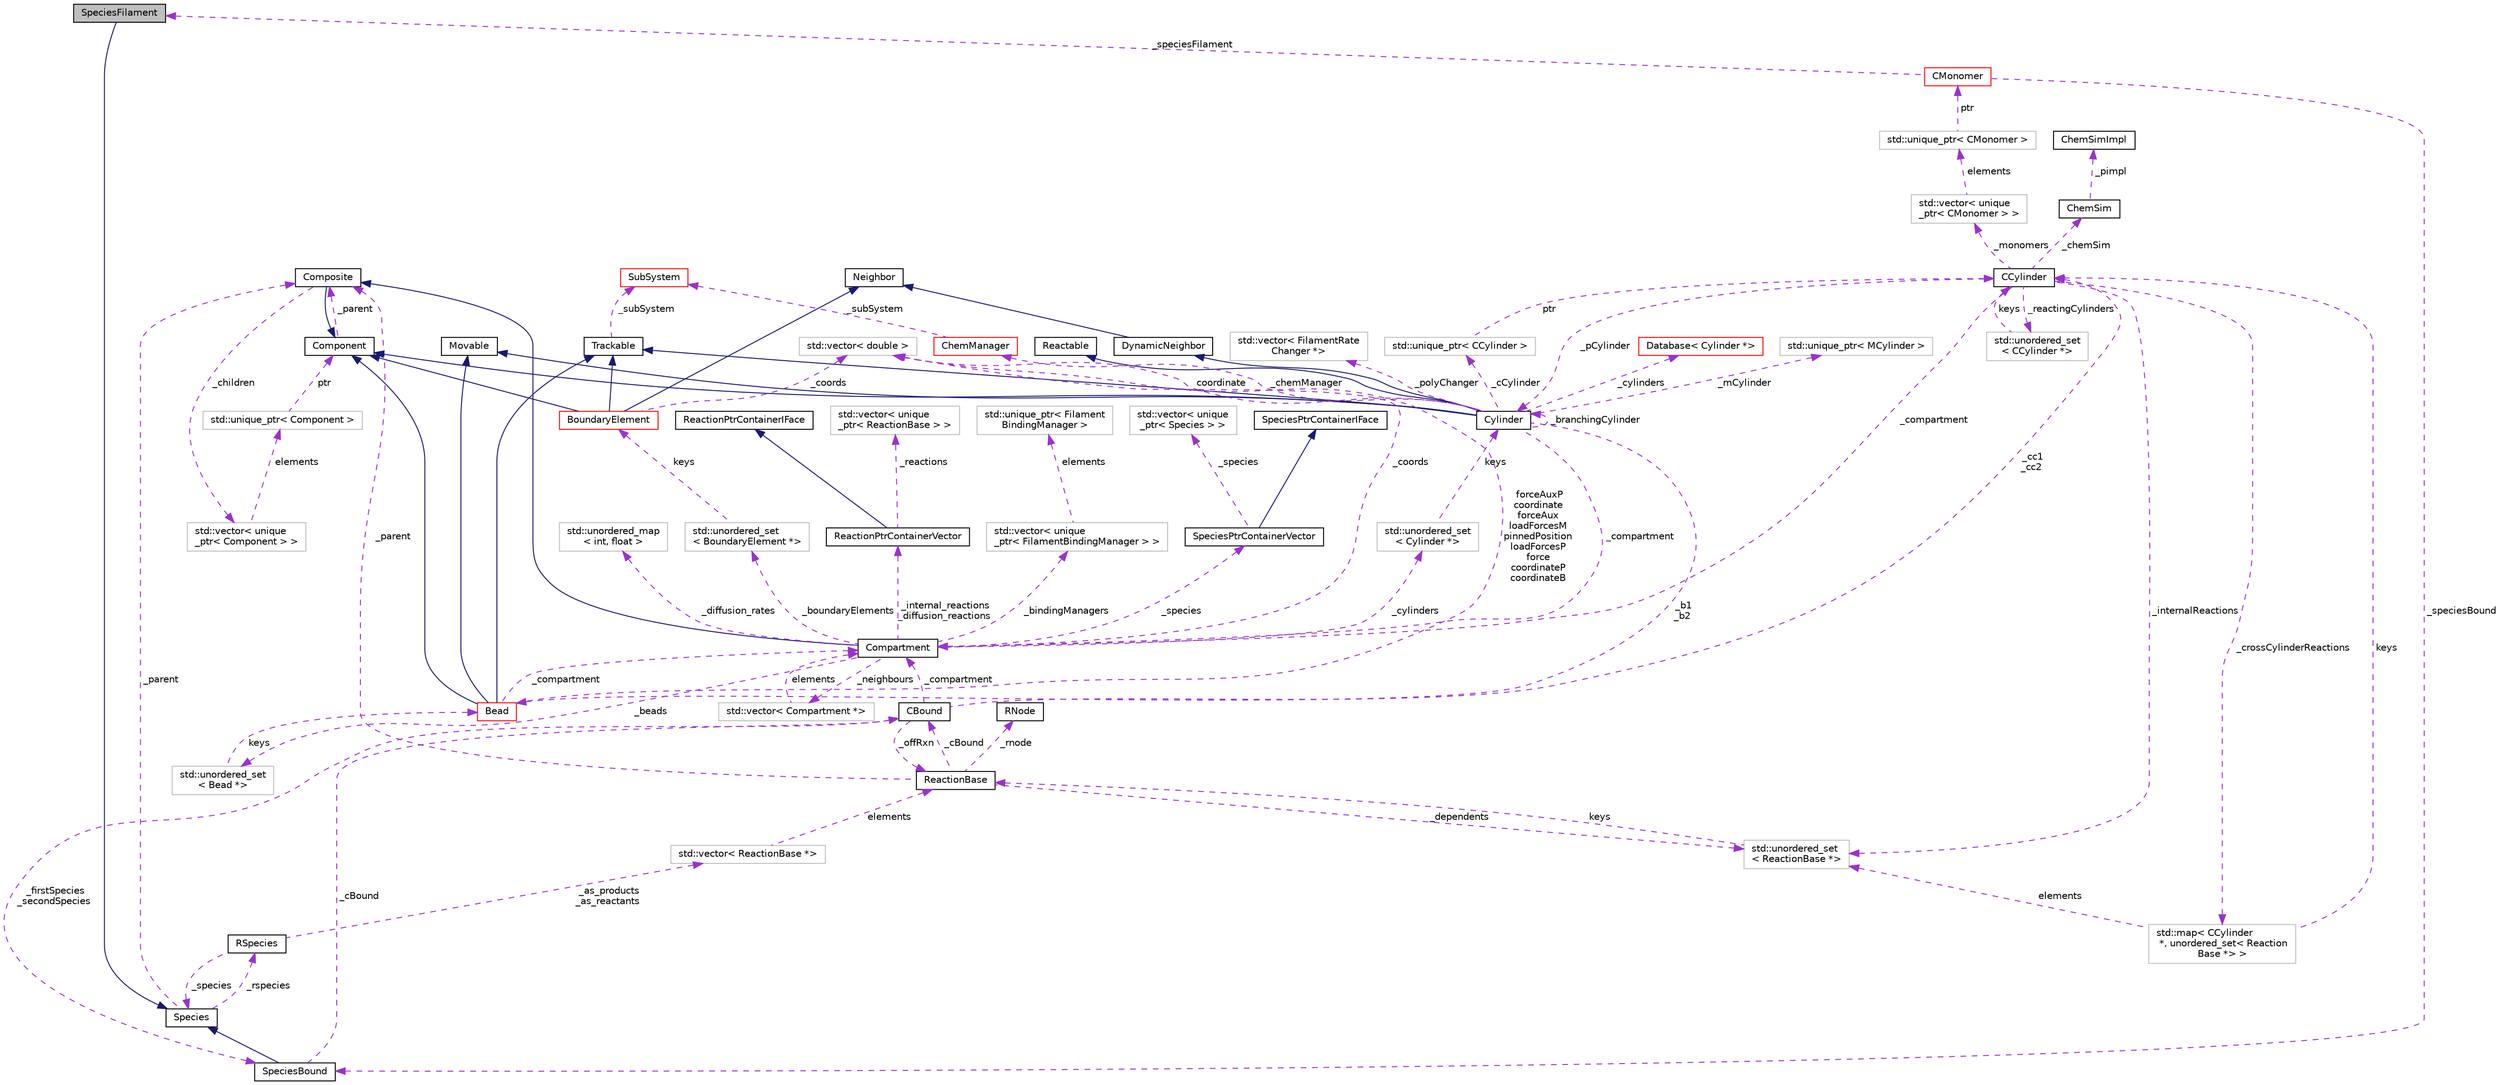 digraph "SpeciesFilament"
{
 // INTERACTIVE_SVG=YES
  edge [fontname="Helvetica",fontsize="10",labelfontname="Helvetica",labelfontsize="10"];
  node [fontname="Helvetica",fontsize="10",shape=record];
  Node4 [label="SpeciesFilament",height=0.2,width=0.4,color="black", fillcolor="grey75", style="filled", fontcolor="black"];
  Node5 -> Node4 [dir="back",color="midnightblue",fontsize="10",style="solid",fontname="Helvetica"];
  Node5 [label="Species",height=0.2,width=0.4,color="black", fillcolor="white", style="filled",URL="$classSpecies.html",tooltip="Represents chemical molecules, tracks their copy number and can be used in Reactions. "];
  Node6 -> Node5 [dir="back",color="darkorchid3",fontsize="10",style="dashed",label=" _rspecies" ,fontname="Helvetica"];
  Node6 [label="RSpecies",height=0.2,width=0.4,color="black", fillcolor="white", style="filled",URL="$classRSpecies.html",tooltip="Represents the reactive aspect of chemical molecules. "];
  Node7 -> Node6 [dir="back",color="darkorchid3",fontsize="10",style="dashed",label=" _as_products\n_as_reactants" ,fontname="Helvetica"];
  Node7 [label="std::vector\< ReactionBase *\>",height=0.2,width=0.4,color="grey75", fillcolor="white", style="filled"];
  Node8 -> Node7 [dir="back",color="darkorchid3",fontsize="10",style="dashed",label=" elements" ,fontname="Helvetica"];
  Node8 [label="ReactionBase",height=0.2,width=0.4,color="black", fillcolor="white", style="filled",URL="$classReactionBase.html",tooltip="Represents an abstract interface for simple chemical reactions of the form A + B -> C..."];
  Node9 -> Node8 [dir="back",color="darkorchid3",fontsize="10",style="dashed",label=" _parent" ,fontname="Helvetica"];
  Node9 [label="Composite",height=0.2,width=0.4,color="black", fillcolor="white", style="filled",URL="$classComposite.html",tooltip="The aggregating class for the Composite pattern. "];
  Node10 -> Node9 [dir="back",color="midnightblue",fontsize="10",style="solid",fontname="Helvetica"];
  Node10 [label="Component",height=0.2,width=0.4,color="black", fillcolor="white", style="filled",URL="$classComponent.html",tooltip="The base class for the Composite pattern hieararchy. "];
  Node9 -> Node10 [dir="back",color="darkorchid3",fontsize="10",style="dashed",label=" _parent" ,fontname="Helvetica"];
  Node11 -> Node9 [dir="back",color="darkorchid3",fontsize="10",style="dashed",label=" _children" ,fontname="Helvetica"];
  Node11 [label="std::vector\< unique\l_ptr\< Component \> \>",height=0.2,width=0.4,color="grey75", fillcolor="white", style="filled"];
  Node12 -> Node11 [dir="back",color="darkorchid3",fontsize="10",style="dashed",label=" elements" ,fontname="Helvetica"];
  Node12 [label="std::unique_ptr\< Component \>",height=0.2,width=0.4,color="grey75", fillcolor="white", style="filled"];
  Node10 -> Node12 [dir="back",color="darkorchid3",fontsize="10",style="dashed",label=" ptr" ,fontname="Helvetica"];
  Node13 -> Node8 [dir="back",color="darkorchid3",fontsize="10",style="dashed",label=" _dependents" ,fontname="Helvetica"];
  Node13 [label="std::unordered_set\l\< ReactionBase *\>",height=0.2,width=0.4,color="grey75", fillcolor="white", style="filled"];
  Node8 -> Node13 [dir="back",color="darkorchid3",fontsize="10",style="dashed",label=" keys" ,fontname="Helvetica"];
  Node14 -> Node8 [dir="back",color="darkorchid3",fontsize="10",style="dashed",label=" _cBound" ,fontname="Helvetica"];
  Node14 [label="CBound",height=0.2,width=0.4,color="black", fillcolor="white", style="filled",URL="$classCBound.html",tooltip="Represents a chemical object that is bound to a Filament. "];
  Node15 -> Node14 [dir="back",color="darkorchid3",fontsize="10",style="dashed",label=" _cc1\n_cc2" ,fontname="Helvetica"];
  Node15 [label="CCylinder",height=0.2,width=0.4,color="black", fillcolor="white", style="filled",URL="$classCCylinder.html",tooltip="Holds all CMonomers and Reactions associated with it. "];
  Node16 -> Node15 [dir="back",color="darkorchid3",fontsize="10",style="dashed",label=" _crossCylinderReactions" ,fontname="Helvetica"];
  Node16 [label="std::map\< CCylinder\l *, unordered_set\< Reaction\lBase *\> \>",height=0.2,width=0.4,color="grey75", fillcolor="white", style="filled"];
  Node15 -> Node16 [dir="back",color="darkorchid3",fontsize="10",style="dashed",label=" keys" ,fontname="Helvetica"];
  Node13 -> Node16 [dir="back",color="darkorchid3",fontsize="10",style="dashed",label=" elements" ,fontname="Helvetica"];
  Node17 -> Node15 [dir="back",color="darkorchid3",fontsize="10",style="dashed",label=" _monomers" ,fontname="Helvetica"];
  Node17 [label="std::vector\< unique\l_ptr\< CMonomer \> \>",height=0.2,width=0.4,color="grey75", fillcolor="white", style="filled"];
  Node18 -> Node17 [dir="back",color="darkorchid3",fontsize="10",style="dashed",label=" elements" ,fontname="Helvetica"];
  Node18 [label="std::unique_ptr\< CMonomer \>",height=0.2,width=0.4,color="grey75", fillcolor="white", style="filled"];
  Node19 -> Node18 [dir="back",color="darkorchid3",fontsize="10",style="dashed",label=" ptr" ,fontname="Helvetica"];
  Node19 [label="CMonomer",height=0.2,width=0.4,color="red", fillcolor="white", style="filled",URL="$classCMonomer.html",tooltip="Represents a container for all Species that could be contained in a particular filament element at a ..."];
  Node4 -> Node19 [dir="back",color="darkorchid3",fontsize="10",style="dashed",label=" _speciesFilament" ,fontname="Helvetica"];
  Node22 -> Node19 [dir="back",color="darkorchid3",fontsize="10",style="dashed",label=" _speciesBound" ,fontname="Helvetica"];
  Node22 [label="SpeciesBound",height=0.2,width=0.4,color="black", fillcolor="white", style="filled",URL="$classSpeciesBound.html",tooltip="Used for species that can be bound to a Filament. "];
  Node5 -> Node22 [dir="back",color="midnightblue",fontsize="10",style="solid",fontname="Helvetica"];
  Node14 -> Node22 [dir="back",color="darkorchid3",fontsize="10",style="dashed",label=" _cBound" ,fontname="Helvetica"];
  Node23 -> Node15 [dir="back",color="darkorchid3",fontsize="10",style="dashed",label=" _pCylinder" ,fontname="Helvetica"];
  Node23 [label="Cylinder",height=0.2,width=0.4,color="black", fillcolor="white", style="filled",URL="$classCylinder.html",tooltip="A container to store a MCylinder and CCylinder. "];
  Node10 -> Node23 [dir="back",color="midnightblue",fontsize="10",style="solid",fontname="Helvetica"];
  Node24 -> Node23 [dir="back",color="midnightblue",fontsize="10",style="solid",fontname="Helvetica"];
  Node24 [label="Trackable",height=0.2,width=0.4,color="black", fillcolor="white", style="filled",URL="$classTrackable.html",tooltip="An abstract base class for a trackable object in the SubSystem. "];
  Node25 -> Node24 [dir="back",color="darkorchid3",fontsize="10",style="dashed",label=" _subSystem" ,fontname="Helvetica"];
  Node25 [label="SubSystem",height=0.2,width=0.4,color="red", fillcolor="white", style="filled",URL="$classSubSystem.html",tooltip="Manages all Movables and Reactables. "];
  Node27 -> Node23 [dir="back",color="midnightblue",fontsize="10",style="solid",fontname="Helvetica"];
  Node27 [label="Movable",height=0.2,width=0.4,color="black", fillcolor="white", style="filled",URL="$classMovable.html",tooltip="An abstract base class for a movable element in the SubSystem. "];
  Node29 -> Node23 [dir="back",color="midnightblue",fontsize="10",style="solid",fontname="Helvetica"];
  Node29 [label="Reactable",height=0.2,width=0.4,color="black", fillcolor="white", style="filled",URL="$classReactable.html",tooltip="An abstract base class for a reactable element in the SubSystem. "];
  Node63 -> Node23 [dir="back",color="midnightblue",fontsize="10",style="solid",fontname="Helvetica"];
  Node63 [label="DynamicNeighbor",height=0.2,width=0.4,color="black", fillcolor="white", style="filled",URL="$classDynamicNeighbor.html",tooltip="An abstract base class for any element that can be added or removed from a NeighborList dynamically a..."];
  Node37 -> Node63 [dir="back",color="midnightblue",fontsize="10",style="solid",fontname="Helvetica"];
  Node37 [label="Neighbor",height=0.2,width=0.4,color="black", fillcolor="white", style="filled",URL="$classNeighbor.html",tooltip="An abstract base class for any element that can be added or removed from a NeighborList statically at..."];
  Node23 -> Node23 [dir="back",color="darkorchid3",fontsize="10",style="dashed",label=" _branchingCylinder" ,fontname="Helvetica"];
  Node64 -> Node23 [dir="back",color="darkorchid3",fontsize="10",style="dashed",label=" _polyChanger" ,fontname="Helvetica"];
  Node64 [label="std::vector\< FilamentRate\lChanger *\>",height=0.2,width=0.4,color="grey75", fillcolor="white", style="filled"];
  Node66 -> Node23 [dir="back",color="darkorchid3",fontsize="10",style="dashed",label=" _cCylinder" ,fontname="Helvetica"];
  Node66 [label="std::unique_ptr\< CCylinder \>",height=0.2,width=0.4,color="grey75", fillcolor="white", style="filled"];
  Node15 -> Node66 [dir="back",color="darkorchid3",fontsize="10",style="dashed",label=" ptr" ,fontname="Helvetica"];
  Node43 -> Node23 [dir="back",color="darkorchid3",fontsize="10",style="dashed",label=" _b1\n_b2" ,fontname="Helvetica"];
  Node43 [label="Bead",height=0.2,width=0.4,color="red", fillcolor="white", style="filled",URL="$classBead.html",tooltip="Represents a single coordinate between Cylinders, and holds forces needed for mechanical equilibratio..."];
  Node10 -> Node43 [dir="back",color="midnightblue",fontsize="10",style="solid",fontname="Helvetica"];
  Node24 -> Node43 [dir="back",color="midnightblue",fontsize="10",style="solid",fontname="Helvetica"];
  Node27 -> Node43 [dir="back",color="midnightblue",fontsize="10",style="solid",fontname="Helvetica"];
  Node41 -> Node43 [dir="back",color="darkorchid3",fontsize="10",style="dashed",label=" _compartment" ,fontname="Helvetica"];
  Node41 [label="Compartment",height=0.2,width=0.4,color="black", fillcolor="white", style="filled",URL="$classCompartment.html",tooltip="A container or holding Species and Reactions. "];
  Node9 -> Node41 [dir="back",color="midnightblue",fontsize="10",style="solid",fontname="Helvetica"];
  Node42 -> Node41 [dir="back",color="darkorchid3",fontsize="10",style="dashed",label=" _beads" ,fontname="Helvetica"];
  Node42 [label="std::unordered_set\l\< Bead *\>",height=0.2,width=0.4,color="grey75", fillcolor="white", style="filled"];
  Node43 -> Node42 [dir="back",color="darkorchid3",fontsize="10",style="dashed",label=" keys" ,fontname="Helvetica"];
  Node45 -> Node41 [dir="back",color="darkorchid3",fontsize="10",style="dashed",label=" _neighbours" ,fontname="Helvetica"];
  Node45 [label="std::vector\< Compartment *\>",height=0.2,width=0.4,color="grey75", fillcolor="white", style="filled"];
  Node41 -> Node45 [dir="back",color="darkorchid3",fontsize="10",style="dashed",label=" elements" ,fontname="Helvetica"];
  Node46 -> Node41 [dir="back",color="darkorchid3",fontsize="10",style="dashed",label=" _cylinders" ,fontname="Helvetica"];
  Node46 [label="std::unordered_set\l\< Cylinder *\>",height=0.2,width=0.4,color="grey75", fillcolor="white", style="filled"];
  Node23 -> Node46 [dir="back",color="darkorchid3",fontsize="10",style="dashed",label=" keys" ,fontname="Helvetica"];
  Node47 -> Node41 [dir="back",color="darkorchid3",fontsize="10",style="dashed",label=" _boundaryElements" ,fontname="Helvetica"];
  Node47 [label="std::unordered_set\l\< BoundaryElement *\>",height=0.2,width=0.4,color="grey75", fillcolor="white", style="filled"];
  Node36 -> Node47 [dir="back",color="darkorchid3",fontsize="10",style="dashed",label=" keys" ,fontname="Helvetica"];
  Node36 [label="BoundaryElement",height=0.2,width=0.4,color="red", fillcolor="white", style="filled",URL="$classBoundaryElement.html",tooltip="Represents an element of a BoundarySurface. "];
  Node10 -> Node36 [dir="back",color="midnightblue",fontsize="10",style="solid",fontname="Helvetica"];
  Node24 -> Node36 [dir="back",color="midnightblue",fontsize="10",style="solid",fontname="Helvetica"];
  Node37 -> Node36 [dir="back",color="midnightblue",fontsize="10",style="solid",fontname="Helvetica"];
  Node39 -> Node36 [dir="back",color="darkorchid3",fontsize="10",style="dashed",label=" _coords" ,fontname="Helvetica"];
  Node39 [label="std::vector\< double \>",height=0.2,width=0.4,color="grey75", fillcolor="white", style="filled"];
  Node48 -> Node41 [dir="back",color="darkorchid3",fontsize="10",style="dashed",label=" _internal_reactions\n_diffusion_reactions" ,fontname="Helvetica"];
  Node48 [label="ReactionPtrContainerVector",height=0.2,width=0.4,color="black", fillcolor="white", style="filled",URL="$classReactionPtrContainerVector.html",tooltip="A concrete class implementing the ReactionPtrContainerIFace, using vector<unique_ptr<ReactionBase>> a..."];
  Node49 -> Node48 [dir="back",color="midnightblue",fontsize="10",style="solid",fontname="Helvetica"];
  Node49 [label="ReactionPtrContainerIFace",height=0.2,width=0.4,color="black", fillcolor="white", style="filled",URL="$classReactionPtrContainerIFace.html",tooltip="An abstract interface for a container of pointers to reaction objects. "];
  Node50 -> Node48 [dir="back",color="darkorchid3",fontsize="10",style="dashed",label=" _reactions" ,fontname="Helvetica"];
  Node50 [label="std::vector\< unique\l_ptr\< ReactionBase \> \>",height=0.2,width=0.4,color="grey75", fillcolor="white", style="filled"];
  Node52 -> Node41 [dir="back",color="darkorchid3",fontsize="10",style="dashed",label=" _diffusion_rates" ,fontname="Helvetica"];
  Node52 [label="std::unordered_map\l\< int, float \>",height=0.2,width=0.4,color="grey75", fillcolor="white", style="filled"];
  Node39 -> Node41 [dir="back",color="darkorchid3",fontsize="10",style="dashed",label=" _coords" ,fontname="Helvetica"];
  Node53 -> Node41 [dir="back",color="darkorchid3",fontsize="10",style="dashed",label=" _bindingManagers" ,fontname="Helvetica"];
  Node53 [label="std::vector\< unique\l_ptr\< FilamentBindingManager \> \>",height=0.2,width=0.4,color="grey75", fillcolor="white", style="filled"];
  Node54 -> Node53 [dir="back",color="darkorchid3",fontsize="10",style="dashed",label=" elements" ,fontname="Helvetica"];
  Node54 [label="std::unique_ptr\< Filament\lBindingManager \>",height=0.2,width=0.4,color="grey75", fillcolor="white", style="filled"];
  Node58 -> Node41 [dir="back",color="darkorchid3",fontsize="10",style="dashed",label=" _species" ,fontname="Helvetica"];
  Node58 [label="SpeciesPtrContainerVector",height=0.2,width=0.4,color="black", fillcolor="white", style="filled",URL="$classSpeciesPtrContainerVector.html",tooltip="A concrete class implementing the SpeciesPtrContainerIFace, using vector<unique_ptr<Species>> as the ..."];
  Node59 -> Node58 [dir="back",color="midnightblue",fontsize="10",style="solid",fontname="Helvetica"];
  Node59 [label="SpeciesPtrContainerIFace",height=0.2,width=0.4,color="black", fillcolor="white", style="filled",URL="$classSpeciesPtrContainerIFace.html",tooltip="An abstract interface for a container of pointers to Species objects. "];
  Node60 -> Node58 [dir="back",color="darkorchid3",fontsize="10",style="dashed",label=" _species" ,fontname="Helvetica"];
  Node60 [label="std::vector\< unique\l_ptr\< Species \> \>",height=0.2,width=0.4,color="grey75", fillcolor="white", style="filled"];
  Node39 -> Node43 [dir="back",color="darkorchid3",fontsize="10",style="dashed",label=" forceAuxP\ncoordinate\nforceAux\nloadForcesM\npinnedPosition\nloadForcesP\nforce\ncoordinateP\ncoordinateB" ,fontname="Helvetica"];
  Node67 -> Node23 [dir="back",color="darkorchid3",fontsize="10",style="dashed",label=" _cylinders" ,fontname="Helvetica"];
  Node67 [label="Database\< Cylinder *\>",height=0.2,width=0.4,color="red", fillcolor="white", style="filled",URL="$classDatabase.html"];
  Node41 -> Node23 [dir="back",color="darkorchid3",fontsize="10",style="dashed",label=" _compartment" ,fontname="Helvetica"];
  Node69 -> Node23 [dir="back",color="darkorchid3",fontsize="10",style="dashed",label=" _chemManager" ,fontname="Helvetica"];
  Node69 [label="ChemManager",height=0.2,width=0.4,color="red", fillcolor="white", style="filled",URL="$classChemManager.html",tooltip="For initailizing chemical reactions based on a specific system. "];
  Node25 -> Node69 [dir="back",color="darkorchid3",fontsize="10",style="dashed",label=" _subSystem" ,fontname="Helvetica"];
  Node81 -> Node23 [dir="back",color="darkorchid3",fontsize="10",style="dashed",label=" _mCylinder" ,fontname="Helvetica"];
  Node81 [label="std::unique_ptr\< MCylinder \>",height=0.2,width=0.4,color="grey75", fillcolor="white", style="filled"];
  Node39 -> Node23 [dir="back",color="darkorchid3",fontsize="10",style="dashed",label=" coordinate" ,fontname="Helvetica"];
  Node83 -> Node15 [dir="back",color="darkorchid3",fontsize="10",style="dashed",label=" _reactingCylinders" ,fontname="Helvetica"];
  Node83 [label="std::unordered_set\l\< CCylinder *\>",height=0.2,width=0.4,color="grey75", fillcolor="white", style="filled"];
  Node15 -> Node83 [dir="back",color="darkorchid3",fontsize="10",style="dashed",label=" keys" ,fontname="Helvetica"];
  Node41 -> Node15 [dir="back",color="darkorchid3",fontsize="10",style="dashed",label=" _compartment" ,fontname="Helvetica"];
  Node13 -> Node15 [dir="back",color="darkorchid3",fontsize="10",style="dashed",label=" _internalReactions" ,fontname="Helvetica"];
  Node84 -> Node15 [dir="back",color="darkorchid3",fontsize="10",style="dashed",label=" _chemSim" ,fontname="Helvetica"];
  Node84 [label="ChemSim",height=0.2,width=0.4,color="black", fillcolor="white", style="filled",URL="$classChemSim.html",tooltip="Used to manage running a network of chemical reactions. "];
  Node85 -> Node84 [dir="back",color="darkorchid3",fontsize="10",style="dashed",label=" _pimpl" ,fontname="Helvetica"];
  Node85 [label="ChemSimImpl",height=0.2,width=0.4,color="black", fillcolor="white", style="filled",URL="$classChemSimImpl.html",tooltip="An abstract base class for algorithms that run stochastic chemical kinetics. "];
  Node41 -> Node14 [dir="back",color="darkorchid3",fontsize="10",style="dashed",label=" _compartment" ,fontname="Helvetica"];
  Node22 -> Node14 [dir="back",color="darkorchid3",fontsize="10",style="dashed",label=" _firstSpecies\n_secondSpecies" ,fontname="Helvetica"];
  Node8 -> Node14 [dir="back",color="darkorchid3",fontsize="10",style="dashed",label=" _offRxn" ,fontname="Helvetica"];
  Node86 -> Node8 [dir="back",color="darkorchid3",fontsize="10",style="dashed",label=" _rnode" ,fontname="Helvetica"];
  Node86 [label="RNode",height=0.2,width=0.4,color="black", fillcolor="white", style="filled",URL="$classRNode.html",tooltip="This is an abstract base class for classes that need to be associated with the given Reaction object..."];
  Node5 -> Node6 [dir="back",color="darkorchid3",fontsize="10",style="dashed",label=" _species" ,fontname="Helvetica"];
  Node9 -> Node5 [dir="back",color="darkorchid3",fontsize="10",style="dashed",label=" _parent" ,fontname="Helvetica"];
}
